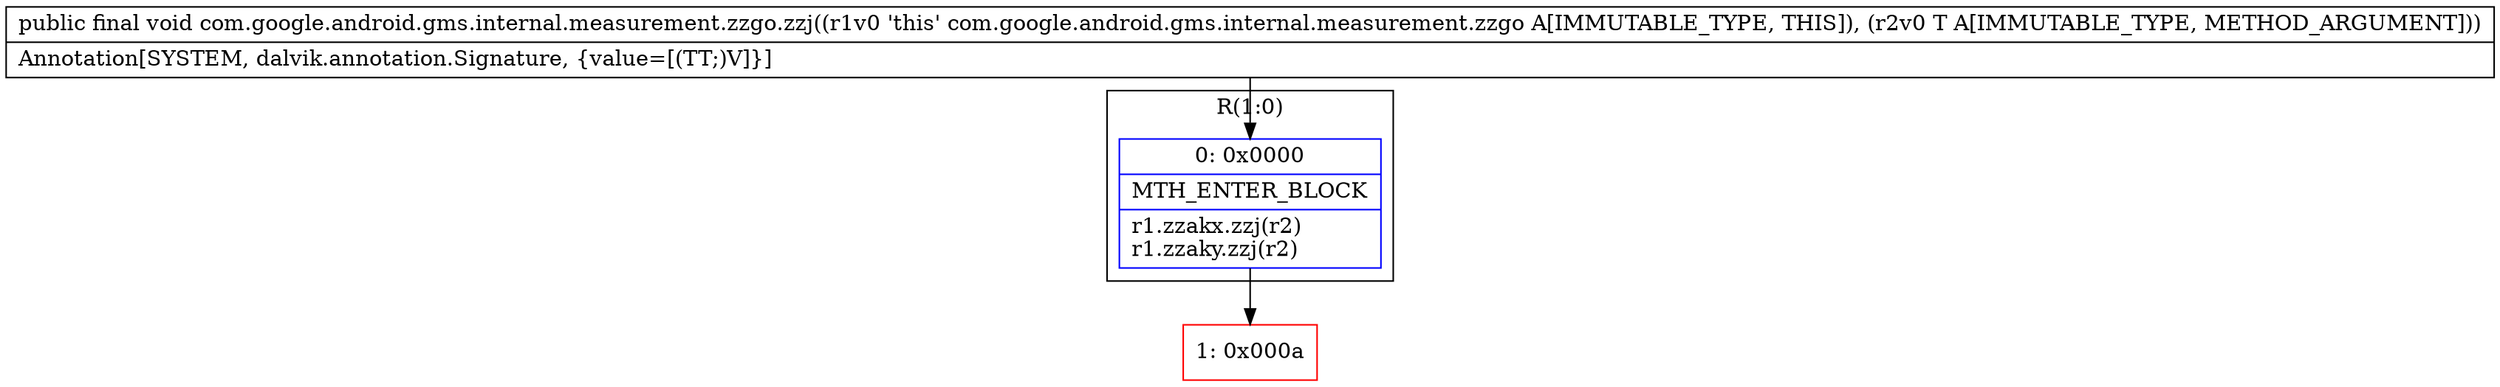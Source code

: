 digraph "CFG forcom.google.android.gms.internal.measurement.zzgo.zzj(Ljava\/lang\/Object;)V" {
subgraph cluster_Region_2109433247 {
label = "R(1:0)";
node [shape=record,color=blue];
Node_0 [shape=record,label="{0\:\ 0x0000|MTH_ENTER_BLOCK\l|r1.zzakx.zzj(r2)\lr1.zzaky.zzj(r2)\l}"];
}
Node_1 [shape=record,color=red,label="{1\:\ 0x000a}"];
MethodNode[shape=record,label="{public final void com.google.android.gms.internal.measurement.zzgo.zzj((r1v0 'this' com.google.android.gms.internal.measurement.zzgo A[IMMUTABLE_TYPE, THIS]), (r2v0 T A[IMMUTABLE_TYPE, METHOD_ARGUMENT]))  | Annotation[SYSTEM, dalvik.annotation.Signature, \{value=[(TT;)V]\}]\l}"];
MethodNode -> Node_0;
Node_0 -> Node_1;
}

